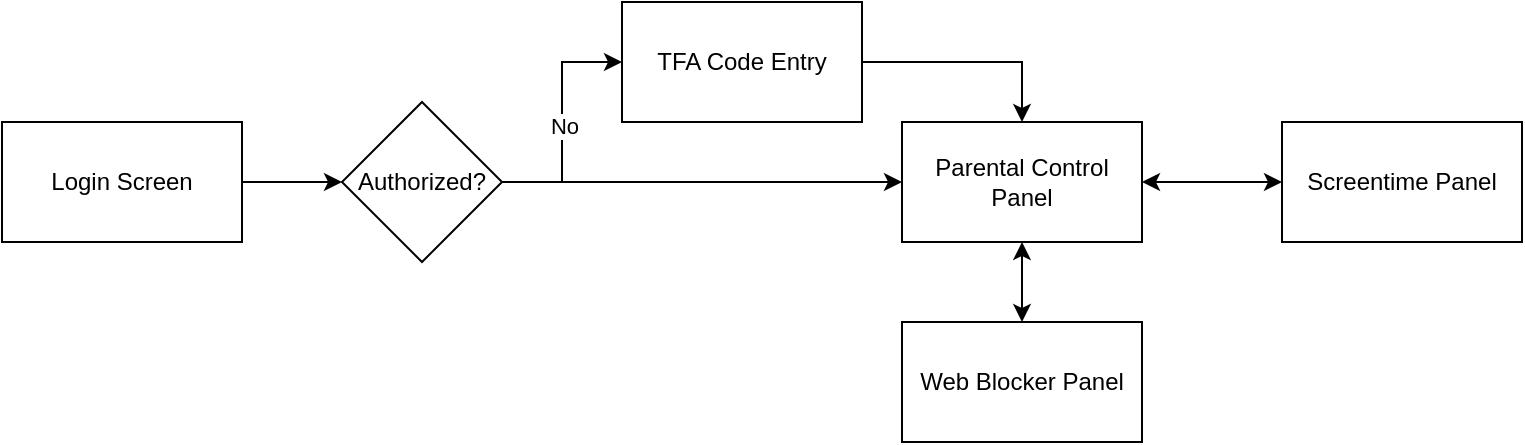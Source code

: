 <mxfile version="24.0.1" type="device">
  <diagram name="Page-1" id="xzKH0qwkwGqdkaTjgTn6">
    <mxGraphModel dx="1050" dy="522" grid="1" gridSize="10" guides="1" tooltips="1" connect="1" arrows="1" fold="1" page="1" pageScale="1" pageWidth="1100" pageHeight="850" math="0" shadow="0">
      <root>
        <mxCell id="0" />
        <mxCell id="1" parent="0" />
        <mxCell id="BrPFkWmT9btlEyw2glw--7" value="" style="edgeStyle=orthogonalEdgeStyle;rounded=0;orthogonalLoop=1;jettySize=auto;html=1;" edge="1" parent="1" source="BrPFkWmT9btlEyw2glw--3" target="BrPFkWmT9btlEyw2glw--6">
          <mxGeometry relative="1" as="geometry" />
        </mxCell>
        <mxCell id="BrPFkWmT9btlEyw2glw--3" value="Login Screen" style="rounded=0;whiteSpace=wrap;html=1;" vertex="1" parent="1">
          <mxGeometry x="130" y="170" width="120" height="60" as="geometry" />
        </mxCell>
        <mxCell id="BrPFkWmT9btlEyw2glw--9" value="" style="edgeStyle=orthogonalEdgeStyle;rounded=0;orthogonalLoop=1;jettySize=auto;html=1;" edge="1" parent="1" source="BrPFkWmT9btlEyw2glw--6" target="BrPFkWmT9btlEyw2glw--8">
          <mxGeometry relative="1" as="geometry" />
        </mxCell>
        <mxCell id="BrPFkWmT9btlEyw2glw--10" value="No" style="edgeLabel;html=1;align=center;verticalAlign=middle;resizable=0;points=[];" vertex="1" connectable="0" parent="BrPFkWmT9btlEyw2glw--9">
          <mxGeometry x="-0.03" y="-1" relative="1" as="geometry">
            <mxPoint as="offset" />
          </mxGeometry>
        </mxCell>
        <mxCell id="BrPFkWmT9btlEyw2glw--15" style="edgeStyle=orthogonalEdgeStyle;rounded=0;orthogonalLoop=1;jettySize=auto;html=1;exitX=1;exitY=0.5;exitDx=0;exitDy=0;entryX=0;entryY=0.5;entryDx=0;entryDy=0;" edge="1" parent="1" source="BrPFkWmT9btlEyw2glw--6" target="BrPFkWmT9btlEyw2glw--14">
          <mxGeometry relative="1" as="geometry" />
        </mxCell>
        <mxCell id="BrPFkWmT9btlEyw2glw--6" value="Authorized?" style="rhombus;whiteSpace=wrap;html=1;rounded=0;" vertex="1" parent="1">
          <mxGeometry x="300" y="160" width="80" height="80" as="geometry" />
        </mxCell>
        <mxCell id="BrPFkWmT9btlEyw2glw--16" style="edgeStyle=orthogonalEdgeStyle;rounded=0;orthogonalLoop=1;jettySize=auto;html=1;exitX=1;exitY=0.5;exitDx=0;exitDy=0;entryX=0.5;entryY=0;entryDx=0;entryDy=0;" edge="1" parent="1" source="BrPFkWmT9btlEyw2glw--8" target="BrPFkWmT9btlEyw2glw--14">
          <mxGeometry relative="1" as="geometry" />
        </mxCell>
        <mxCell id="BrPFkWmT9btlEyw2glw--8" value="TFA Code Entry" style="whiteSpace=wrap;html=1;rounded=0;" vertex="1" parent="1">
          <mxGeometry x="440" y="110" width="120" height="60" as="geometry" />
        </mxCell>
        <mxCell id="BrPFkWmT9btlEyw2glw--18" value="" style="edgeStyle=orthogonalEdgeStyle;rounded=0;orthogonalLoop=1;jettySize=auto;html=1;startArrow=classic;startFill=1;" edge="1" parent="1" source="BrPFkWmT9btlEyw2glw--14" target="BrPFkWmT9btlEyw2glw--17">
          <mxGeometry relative="1" as="geometry" />
        </mxCell>
        <mxCell id="BrPFkWmT9btlEyw2glw--20" value="" style="edgeStyle=orthogonalEdgeStyle;rounded=0;orthogonalLoop=1;jettySize=auto;html=1;startArrow=classic;startFill=1;" edge="1" parent="1" source="BrPFkWmT9btlEyw2glw--14" target="BrPFkWmT9btlEyw2glw--19">
          <mxGeometry relative="1" as="geometry" />
        </mxCell>
        <mxCell id="BrPFkWmT9btlEyw2glw--14" value="Parental Control Panel" style="rounded=0;whiteSpace=wrap;html=1;" vertex="1" parent="1">
          <mxGeometry x="580" y="170" width="120" height="60" as="geometry" />
        </mxCell>
        <mxCell id="BrPFkWmT9btlEyw2glw--17" value="Screentime Panel" style="whiteSpace=wrap;html=1;rounded=0;" vertex="1" parent="1">
          <mxGeometry x="770" y="170" width="120" height="60" as="geometry" />
        </mxCell>
        <mxCell id="BrPFkWmT9btlEyw2glw--19" value="Web Blocker Panel" style="whiteSpace=wrap;html=1;rounded=0;" vertex="1" parent="1">
          <mxGeometry x="580" y="270" width="120" height="60" as="geometry" />
        </mxCell>
      </root>
    </mxGraphModel>
  </diagram>
</mxfile>

